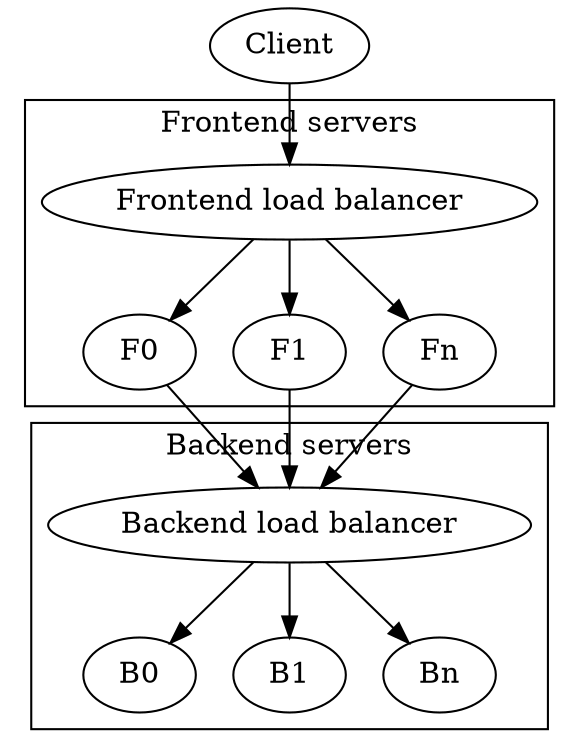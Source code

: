 digraph G {

	U [ label="Client" ];
	FLB [ label = "Frontend load balancer" ];
	BLB [label = "Backend load balancer" ];

	subgraph cluster_B {
	BLB;
	B0;
	B1;
	Bn;
	label="Backend servers";
	}

	subgraph cluster_F {
	FLB;
	F0;
	F1;
	Fn;
	label="Frontend servers";
	}

	U -> FLB;
	FLB -> F0;
	FLB -> F1;
	FLB -> Fn;
	BLB -> B0;
	BLB -> B1;
	BLB -> Bn;
	F0 -> BLB;
	F1 -> BLB;
	Fn -> BLB;
}